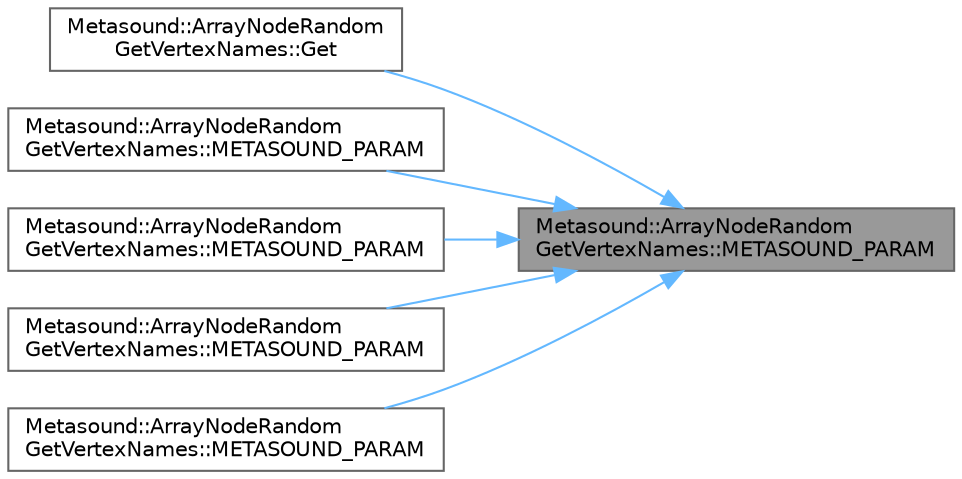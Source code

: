 digraph "Metasound::ArrayNodeRandomGetVertexNames::METASOUND_PARAM"
{
 // INTERACTIVE_SVG=YES
 // LATEX_PDF_SIZE
  bgcolor="transparent";
  edge [fontname=Helvetica,fontsize=10,labelfontname=Helvetica,labelfontsize=10];
  node [fontname=Helvetica,fontsize=10,shape=box,height=0.2,width=0.4];
  rankdir="RL";
  Node1 [id="Node000001",label="Metasound::ArrayNodeRandom\lGetVertexNames::METASOUND_PARAM",height=0.2,width=0.4,color="gray40", fillcolor="grey60", style="filled", fontcolor="black",tooltip=" "];
  Node1 -> Node2 [id="edge1_Node000001_Node000002",dir="back",color="steelblue1",style="solid",tooltip=" "];
  Node2 [id="Node000002",label="Metasound::ArrayNodeRandom\lGetVertexNames::Get",height=0.2,width=0.4,color="grey40", fillcolor="white", style="filled",URL="$d7/d18/namespaceMetasound_1_1ArrayNodeRandomGetVertexNames.html#a7a70b3b436e28f105475ebe416ebb3ed",tooltip=" "];
  Node1 -> Node3 [id="edge2_Node000001_Node000003",dir="back",color="steelblue1",style="solid",tooltip=" "];
  Node3 [id="Node000003",label="Metasound::ArrayNodeRandom\lGetVertexNames::METASOUND_PARAM",height=0.2,width=0.4,color="grey40", fillcolor="white", style="filled",URL="$d7/d18/namespaceMetasound_1_1ArrayNodeRandomGetVertexNames.html#acc63b2464ea2d6fbdf48da1a6a12c874",tooltip=" "];
  Node1 -> Node4 [id="edge3_Node000001_Node000004",dir="back",color="steelblue1",style="solid",tooltip=" "];
  Node4 [id="Node000004",label="Metasound::ArrayNodeRandom\lGetVertexNames::METASOUND_PARAM",height=0.2,width=0.4,color="grey40", fillcolor="white", style="filled",URL="$d7/d18/namespaceMetasound_1_1ArrayNodeRandomGetVertexNames.html#aabfbfb9fa0af6ffade55115793b48263",tooltip=" "];
  Node1 -> Node5 [id="edge4_Node000001_Node000005",dir="back",color="steelblue1",style="solid",tooltip=" "];
  Node5 [id="Node000005",label="Metasound::ArrayNodeRandom\lGetVertexNames::METASOUND_PARAM",height=0.2,width=0.4,color="grey40", fillcolor="white", style="filled",URL="$d7/d18/namespaceMetasound_1_1ArrayNodeRandomGetVertexNames.html#a3f66033de8d50ad0bc5326dd4cad39a4",tooltip=" "];
  Node1 -> Node6 [id="edge5_Node000001_Node000006",dir="back",color="steelblue1",style="solid",tooltip=" "];
  Node6 [id="Node000006",label="Metasound::ArrayNodeRandom\lGetVertexNames::METASOUND_PARAM",height=0.2,width=0.4,color="grey40", fillcolor="white", style="filled",URL="$d7/d18/namespaceMetasound_1_1ArrayNodeRandomGetVertexNames.html#a659569f418e7fb15234ce57bde730353",tooltip=" "];
}
